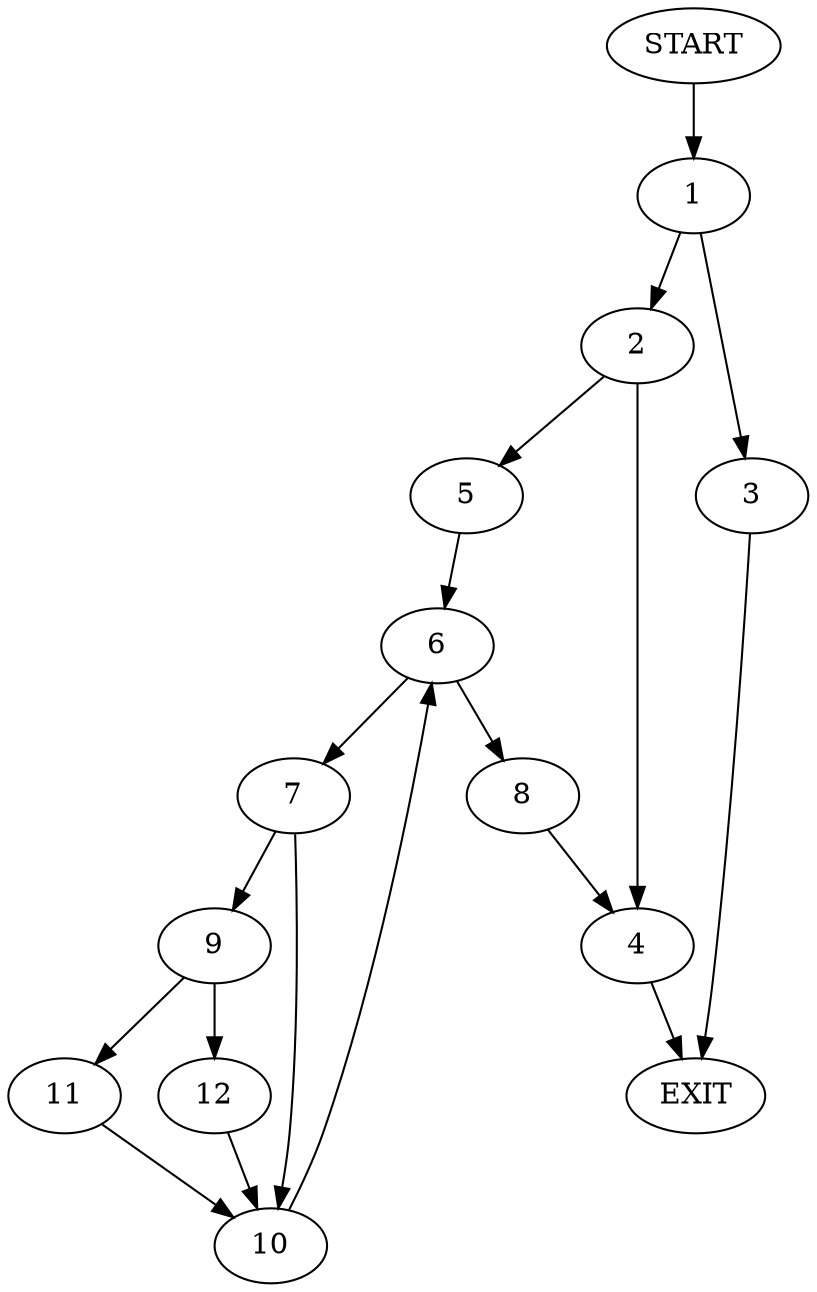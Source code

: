 digraph {
0 [label="START"]
13 [label="EXIT"]
0 -> 1
1 -> 2
1 -> 3
2 -> 4
2 -> 5
3 -> 13
4 -> 13
5 -> 6
6 -> 7
6 -> 8
7 -> 9
7 -> 10
8 -> 4
10 -> 6
9 -> 11
9 -> 12
11 -> 10
12 -> 10
}
